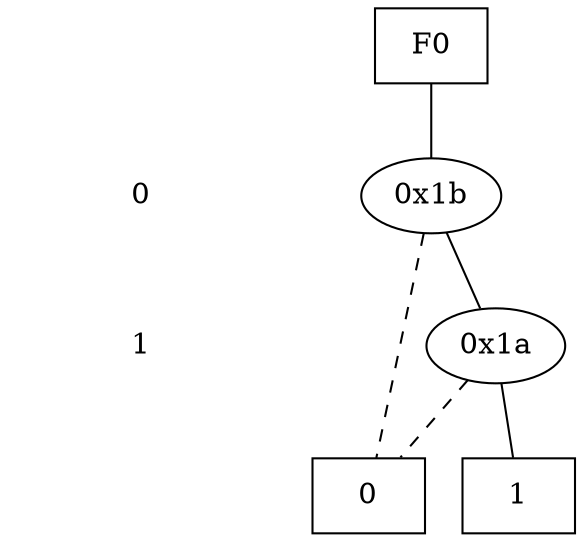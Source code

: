 digraph "DD" {
size = "7.5,10"
center = true;
edge [dir = none];
{ node [shape = plaintext];
  edge [style = invis];
  "CONST NODES" [style = invis];
" 0 " -> " 1 " -> "CONST NODES"; 
}
{ rank = same; node [shape = box]; edge [style = invis];
"F0"; }
{ rank = same; " 0 ";
"0x1b";
}
{ rank = same; " 1 ";
"0x1a";
}
{ rank = same; "CONST NODES";
{ node [shape = box]; "0x14";
"0x13";
}
}
"F0" -> "0x1b" [style = solid];
"0x1b" -> "0x1a";
"0x1b" -> "0x14" [style = dashed];
"0x1a" -> "0x13";
"0x1a" -> "0x14" [style = dashed];
"0x14" [label = "0"];
"0x13" [label = "1"];
}
